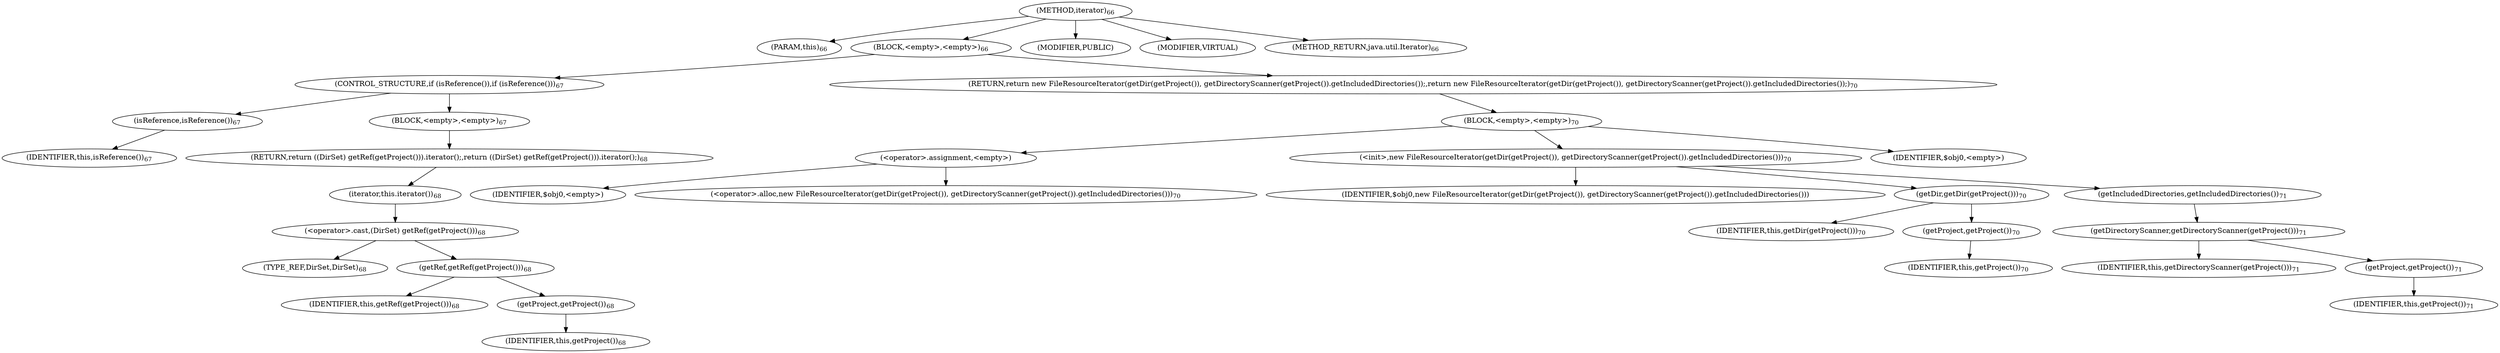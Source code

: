 digraph "iterator" {  
"70" [label = <(METHOD,iterator)<SUB>66</SUB>> ]
"12" [label = <(PARAM,this)<SUB>66</SUB>> ]
"71" [label = <(BLOCK,&lt;empty&gt;,&lt;empty&gt;)<SUB>66</SUB>> ]
"72" [label = <(CONTROL_STRUCTURE,if (isReference()),if (isReference()))<SUB>67</SUB>> ]
"73" [label = <(isReference,isReference())<SUB>67</SUB>> ]
"11" [label = <(IDENTIFIER,this,isReference())<SUB>67</SUB>> ]
"74" [label = <(BLOCK,&lt;empty&gt;,&lt;empty&gt;)<SUB>67</SUB>> ]
"75" [label = <(RETURN,return ((DirSet) getRef(getProject())).iterator();,return ((DirSet) getRef(getProject())).iterator();)<SUB>68</SUB>> ]
"76" [label = <(iterator,this.iterator())<SUB>68</SUB>> ]
"77" [label = <(&lt;operator&gt;.cast,(DirSet) getRef(getProject()))<SUB>68</SUB>> ]
"78" [label = <(TYPE_REF,DirSet,DirSet)<SUB>68</SUB>> ]
"79" [label = <(getRef,getRef(getProject()))<SUB>68</SUB>> ]
"14" [label = <(IDENTIFIER,this,getRef(getProject()))<SUB>68</SUB>> ]
"80" [label = <(getProject,getProject())<SUB>68</SUB>> ]
"13" [label = <(IDENTIFIER,this,getProject())<SUB>68</SUB>> ]
"81" [label = <(RETURN,return new FileResourceIterator(getDir(getProject()), getDirectoryScanner(getProject()).getIncludedDirectories());,return new FileResourceIterator(getDir(getProject()), getDirectoryScanner(getProject()).getIncludedDirectories());)<SUB>70</SUB>> ]
"82" [label = <(BLOCK,&lt;empty&gt;,&lt;empty&gt;)<SUB>70</SUB>> ]
"83" [label = <(&lt;operator&gt;.assignment,&lt;empty&gt;)> ]
"84" [label = <(IDENTIFIER,$obj0,&lt;empty&gt;)> ]
"85" [label = <(&lt;operator&gt;.alloc,new FileResourceIterator(getDir(getProject()), getDirectoryScanner(getProject()).getIncludedDirectories()))<SUB>70</SUB>> ]
"86" [label = <(&lt;init&gt;,new FileResourceIterator(getDir(getProject()), getDirectoryScanner(getProject()).getIncludedDirectories()))<SUB>70</SUB>> ]
"87" [label = <(IDENTIFIER,$obj0,new FileResourceIterator(getDir(getProject()), getDirectoryScanner(getProject()).getIncludedDirectories()))> ]
"88" [label = <(getDir,getDir(getProject()))<SUB>70</SUB>> ]
"16" [label = <(IDENTIFIER,this,getDir(getProject()))<SUB>70</SUB>> ]
"89" [label = <(getProject,getProject())<SUB>70</SUB>> ]
"15" [label = <(IDENTIFIER,this,getProject())<SUB>70</SUB>> ]
"90" [label = <(getIncludedDirectories,getIncludedDirectories())<SUB>71</SUB>> ]
"91" [label = <(getDirectoryScanner,getDirectoryScanner(getProject()))<SUB>71</SUB>> ]
"18" [label = <(IDENTIFIER,this,getDirectoryScanner(getProject()))<SUB>71</SUB>> ]
"92" [label = <(getProject,getProject())<SUB>71</SUB>> ]
"17" [label = <(IDENTIFIER,this,getProject())<SUB>71</SUB>> ]
"93" [label = <(IDENTIFIER,$obj0,&lt;empty&gt;)> ]
"94" [label = <(MODIFIER,PUBLIC)> ]
"95" [label = <(MODIFIER,VIRTUAL)> ]
"96" [label = <(METHOD_RETURN,java.util.Iterator)<SUB>66</SUB>> ]
  "70" -> "12" 
  "70" -> "71" 
  "70" -> "94" 
  "70" -> "95" 
  "70" -> "96" 
  "71" -> "72" 
  "71" -> "81" 
  "72" -> "73" 
  "72" -> "74" 
  "73" -> "11" 
  "74" -> "75" 
  "75" -> "76" 
  "76" -> "77" 
  "77" -> "78" 
  "77" -> "79" 
  "79" -> "14" 
  "79" -> "80" 
  "80" -> "13" 
  "81" -> "82" 
  "82" -> "83" 
  "82" -> "86" 
  "82" -> "93" 
  "83" -> "84" 
  "83" -> "85" 
  "86" -> "87" 
  "86" -> "88" 
  "86" -> "90" 
  "88" -> "16" 
  "88" -> "89" 
  "89" -> "15" 
  "90" -> "91" 
  "91" -> "18" 
  "91" -> "92" 
  "92" -> "17" 
}
